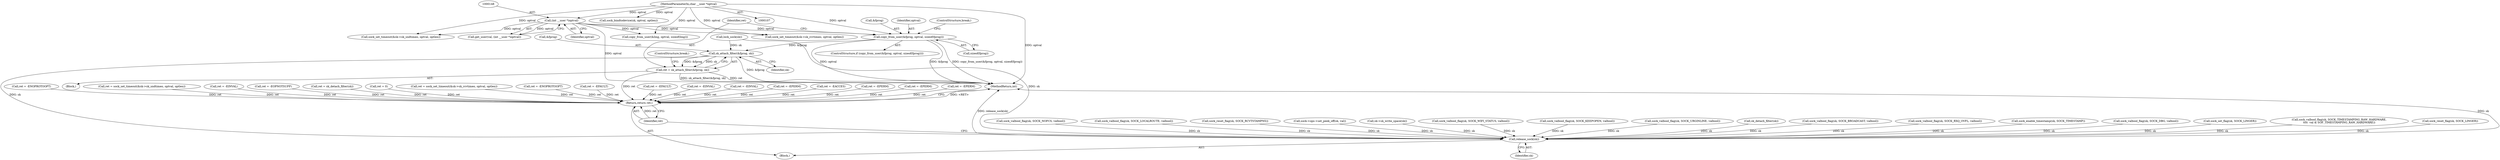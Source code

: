digraph "0_linux_82981930125abfd39d7c8378a9cfdf5e1be2002b_0@API" {
"1000585" [label="(Call,copy_from_user(&fprog, optval, sizeof(fprog)))"];
"1000147" [label="(Call,(int __user *)optval)"];
"1000111" [label="(MethodParameterIn,char __user *optval)"];
"1000594" [label="(Call,sk_attach_filter(&fprog, sk))"];
"1000592" [label="(Call,ret = sk_attach_filter(&fprog, sk))"];
"1000680" [label="(Return,return ret;)"];
"1000678" [label="(Call,release_sock(sk))"];
"1000673" [label="(Call,ret = -ENOPROTOOPT)"];
"1000558" [label="(Call,ret = sock_set_timeout(&sk->sk_sndtimeo, optval, optlen))"];
"1000578" [label="(Block,)"];
"1000569" [label="(Call,ret = -EINVAL)"];
"1000667" [label="(Call,sock_valbool_flag(sk, SOCK_NOFCS, valbool))"];
"1000201" [label="(Call,sock_valbool_flag(sk, SOCK_LOCALROUTE, valbool))"];
"1000471" [label="(Call,sock_reset_flag(sk, SOCK_RCVTSTAMPNS))"];
"1000661" [label="(Call,ret = -EOPNOTSUPP)"];
"1000598" [label="(ControlStructure,break;)"];
"1000681" [label="(Identifier,ret)"];
"1000682" [label="(MethodReturn,int)"];
"1000113" [label="(Block,)"];
"1000145" [label="(Call,get_user(val, (int __user *)optval))"];
"1000585" [label="(Call,copy_from_user(&fprog, optval, sizeof(fprog)))"];
"1000657" [label="(Call,sock->ops->set_peek_off(sk, val))"];
"1000245" [label="(Call,sk->sk_write_space(sk))"];
"1000645" [label="(Call,sock_valbool_flag(sk, SOCK_WIFI_STATUS, valbool))"];
"1000316" [label="(Call,sock_valbool_flag(sk, SOCK_KEEPOPEN, valbool))"];
"1000322" [label="(Call,sock_valbool_flag(sk, SOCK_URGINLINE, valbool))"];
"1000132" [label="(Call,sock_bindtodevice(sk, optval, optlen))"];
"1000586" [label="(Call,&fprog)"];
"1000680" [label="(Return,return ret;)"];
"1000111" [label="(MethodParameterIn,char __user *optval)"];
"1000600" [label="(Call,ret = sk_detach_filter(sk))"];
"1000124" [label="(Call,ret = 0)"];
"1000595" [label="(Call,&fprog)"];
"1000678" [label="(Call,release_sock(sk))"];
"1000547" [label="(Call,ret = sock_set_timeout(&sk->sk_rcvtimeo, optval, optlen))"];
"1000195" [label="(Call,ret = -ENOPROTOOPT)"];
"1000602" [label="(Call,sk_detach_filter(sk))"];
"1000159" [label="(Call,lock_sock(sk))"];
"1000207" [label="(Call,sock_valbool_flag(sk, SOCK_BROADCAST, valbool))"];
"1000147" [label="(Call,(int __user *)optval)"];
"1000592" [label="(Call,ret = sk_attach_filter(&fprog, sk))"];
"1000589" [label="(Call,sizeof(fprog))"];
"1000580" [label="(Call,ret = -EFAULT)"];
"1000639" [label="(Call,sock_valbool_flag(sk, SOCK_RXQ_OVFL, valbool))"];
"1000679" [label="(Identifier,sk)"];
"1000463" [label="(Call,sock_enable_timestamp(sk, SOCK_TIMESTAMP))"];
"1000176" [label="(Call,sock_valbool_flag(sk, SOCK_DBG, valbool))"];
"1000377" [label="(Call,ret = -EFAULT)"];
"1000584" [label="(ControlStructure,if (copy_from_user(&fprog, optval, sizeof(fprog))))"];
"1000481" [label="(Call,ret = -EINVAL)"];
"1000560" [label="(Call,sock_set_timeout(&sk->sk_sndtimeo, optval, optlen))"];
"1000364" [label="(Call,ret = -EINVAL)"];
"1000593" [label="(Identifier,ret)"];
"1000419" [label="(Call,sock_set_flag(sk, SOCK_LINGER))"];
"1000588" [label="(Identifier,optval)"];
"1000627" [label="(Call,ret = -EPERM)"];
"1000171" [label="(Call,ret = -EACCES)"];
"1000370" [label="(Call,copy_from_user(&ling, optval, sizeof(ling)))"];
"1000594" [label="(Call,sk_attach_filter(&fprog, sk))"];
"1000549" [label="(Call,sock_set_timeout(&sk->sk_rcvtimeo, optval, optlen))"];
"1000149" [label="(Identifier,optval)"];
"1000352" [label="(Call,ret = -EPERM)"];
"1000529" [label="(Call,sock_valbool_flag(sk, SOCK_TIMESTAMPING_RAW_HARDWARE,\n\t\t\t\t  val & SOF_TIMESTAMPING_RAW_HARDWARE))"];
"1000254" [label="(Call,ret = -EPERM)"];
"1000597" [label="(Identifier,sk)"];
"1000300" [label="(Call,ret = -EPERM)"];
"1000591" [label="(ControlStructure,break;)"];
"1000387" [label="(Call,sock_reset_flag(sk, SOCK_LINGER))"];
"1000585" -> "1000584"  [label="AST: "];
"1000585" -> "1000589"  [label="CFG: "];
"1000586" -> "1000585"  [label="AST: "];
"1000588" -> "1000585"  [label="AST: "];
"1000589" -> "1000585"  [label="AST: "];
"1000591" -> "1000585"  [label="CFG: "];
"1000593" -> "1000585"  [label="CFG: "];
"1000585" -> "1000682"  [label="DDG: optval"];
"1000585" -> "1000682"  [label="DDG: &fprog"];
"1000585" -> "1000682"  [label="DDG: copy_from_user(&fprog, optval, sizeof(fprog))"];
"1000147" -> "1000585"  [label="DDG: optval"];
"1000111" -> "1000585"  [label="DDG: optval"];
"1000585" -> "1000594"  [label="DDG: &fprog"];
"1000147" -> "1000145"  [label="AST: "];
"1000147" -> "1000149"  [label="CFG: "];
"1000148" -> "1000147"  [label="AST: "];
"1000149" -> "1000147"  [label="AST: "];
"1000145" -> "1000147"  [label="CFG: "];
"1000147" -> "1000682"  [label="DDG: optval"];
"1000147" -> "1000145"  [label="DDG: optval"];
"1000111" -> "1000147"  [label="DDG: optval"];
"1000147" -> "1000370"  [label="DDG: optval"];
"1000147" -> "1000549"  [label="DDG: optval"];
"1000147" -> "1000560"  [label="DDG: optval"];
"1000111" -> "1000107"  [label="AST: "];
"1000111" -> "1000682"  [label="DDG: optval"];
"1000111" -> "1000132"  [label="DDG: optval"];
"1000111" -> "1000370"  [label="DDG: optval"];
"1000111" -> "1000549"  [label="DDG: optval"];
"1000111" -> "1000560"  [label="DDG: optval"];
"1000594" -> "1000592"  [label="AST: "];
"1000594" -> "1000597"  [label="CFG: "];
"1000595" -> "1000594"  [label="AST: "];
"1000597" -> "1000594"  [label="AST: "];
"1000592" -> "1000594"  [label="CFG: "];
"1000594" -> "1000682"  [label="DDG: &fprog"];
"1000594" -> "1000592"  [label="DDG: &fprog"];
"1000594" -> "1000592"  [label="DDG: sk"];
"1000159" -> "1000594"  [label="DDG: sk"];
"1000594" -> "1000678"  [label="DDG: sk"];
"1000592" -> "1000578"  [label="AST: "];
"1000593" -> "1000592"  [label="AST: "];
"1000598" -> "1000592"  [label="CFG: "];
"1000592" -> "1000682"  [label="DDG: sk_attach_filter(&fprog, sk)"];
"1000592" -> "1000682"  [label="DDG: ret"];
"1000592" -> "1000680"  [label="DDG: ret"];
"1000680" -> "1000113"  [label="AST: "];
"1000680" -> "1000681"  [label="CFG: "];
"1000681" -> "1000680"  [label="AST: "];
"1000682" -> "1000680"  [label="CFG: "];
"1000680" -> "1000682"  [label="DDG: <RET>"];
"1000681" -> "1000680"  [label="DDG: ret"];
"1000364" -> "1000680"  [label="DDG: ret"];
"1000547" -> "1000680"  [label="DDG: ret"];
"1000171" -> "1000680"  [label="DDG: ret"];
"1000124" -> "1000680"  [label="DDG: ret"];
"1000254" -> "1000680"  [label="DDG: ret"];
"1000661" -> "1000680"  [label="DDG: ret"];
"1000352" -> "1000680"  [label="DDG: ret"];
"1000627" -> "1000680"  [label="DDG: ret"];
"1000300" -> "1000680"  [label="DDG: ret"];
"1000673" -> "1000680"  [label="DDG: ret"];
"1000558" -> "1000680"  [label="DDG: ret"];
"1000580" -> "1000680"  [label="DDG: ret"];
"1000195" -> "1000680"  [label="DDG: ret"];
"1000600" -> "1000680"  [label="DDG: ret"];
"1000481" -> "1000680"  [label="DDG: ret"];
"1000569" -> "1000680"  [label="DDG: ret"];
"1000377" -> "1000680"  [label="DDG: ret"];
"1000678" -> "1000113"  [label="AST: "];
"1000678" -> "1000679"  [label="CFG: "];
"1000679" -> "1000678"  [label="AST: "];
"1000681" -> "1000678"  [label="CFG: "];
"1000678" -> "1000682"  [label="DDG: release_sock(sk)"];
"1000678" -> "1000682"  [label="DDG: sk"];
"1000645" -> "1000678"  [label="DDG: sk"];
"1000639" -> "1000678"  [label="DDG: sk"];
"1000159" -> "1000678"  [label="DDG: sk"];
"1000419" -> "1000678"  [label="DDG: sk"];
"1000387" -> "1000678"  [label="DDG: sk"];
"1000207" -> "1000678"  [label="DDG: sk"];
"1000529" -> "1000678"  [label="DDG: sk"];
"1000657" -> "1000678"  [label="DDG: sk"];
"1000463" -> "1000678"  [label="DDG: sk"];
"1000245" -> "1000678"  [label="DDG: sk"];
"1000471" -> "1000678"  [label="DDG: sk"];
"1000667" -> "1000678"  [label="DDG: sk"];
"1000176" -> "1000678"  [label="DDG: sk"];
"1000602" -> "1000678"  [label="DDG: sk"];
"1000322" -> "1000678"  [label="DDG: sk"];
"1000201" -> "1000678"  [label="DDG: sk"];
"1000316" -> "1000678"  [label="DDG: sk"];
}
